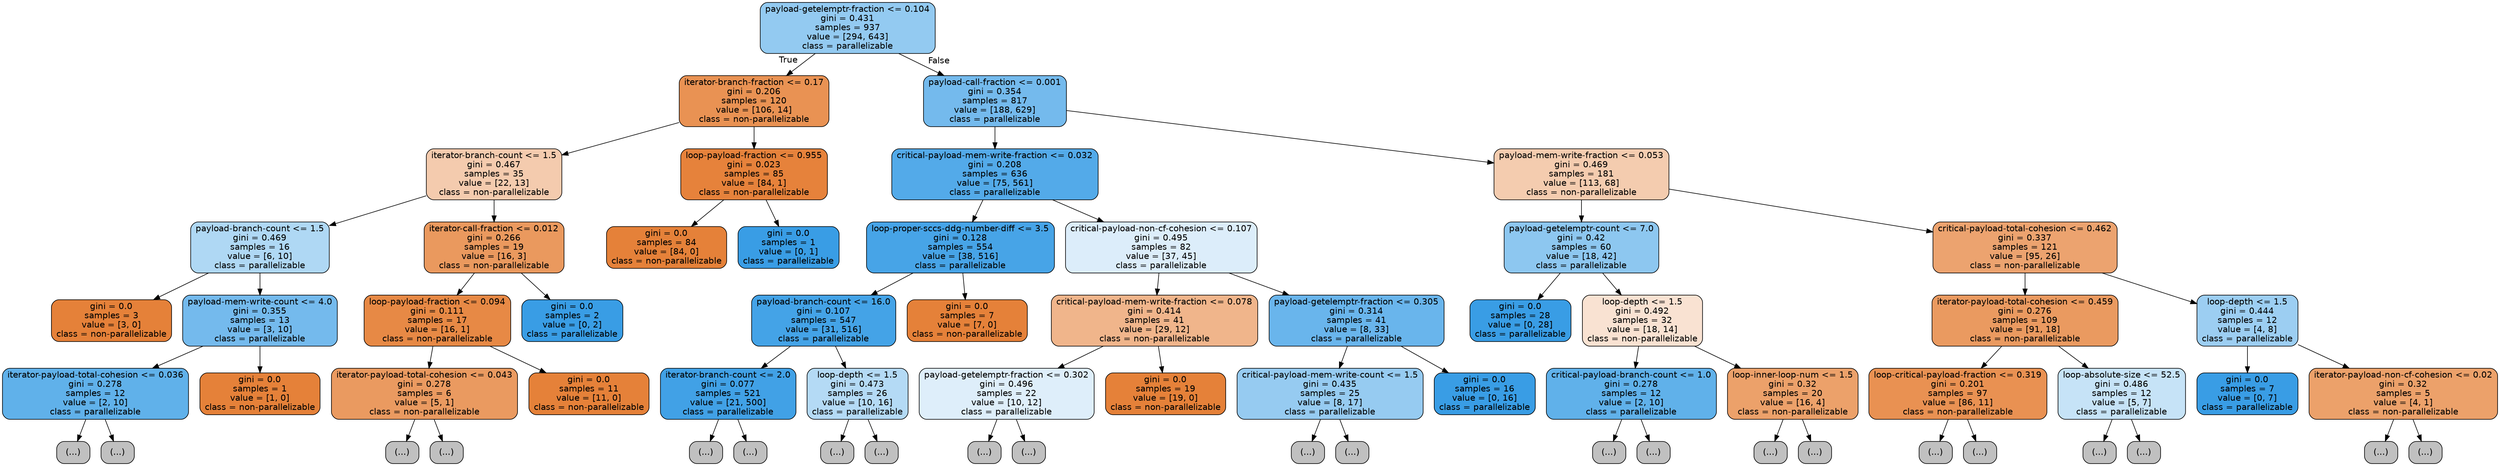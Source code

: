 digraph Tree {
node [shape=box, style="filled, rounded", color="black", fontname=helvetica] ;
edge [fontname=helvetica] ;
0 [label="payload-getelemptr-fraction <= 0.104\ngini = 0.431\nsamples = 937\nvalue = [294, 643]\nclass = parallelizable", fillcolor="#399de58a"] ;
1 [label="iterator-branch-fraction <= 0.17\ngini = 0.206\nsamples = 120\nvalue = [106, 14]\nclass = non-parallelizable", fillcolor="#e58139dd"] ;
0 -> 1 [labeldistance=2.5, labelangle=45, headlabel="True"] ;
2 [label="iterator-branch-count <= 1.5\ngini = 0.467\nsamples = 35\nvalue = [22, 13]\nclass = non-parallelizable", fillcolor="#e5813968"] ;
1 -> 2 ;
3 [label="payload-branch-count <= 1.5\ngini = 0.469\nsamples = 16\nvalue = [6, 10]\nclass = parallelizable", fillcolor="#399de566"] ;
2 -> 3 ;
4 [label="gini = 0.0\nsamples = 3\nvalue = [3, 0]\nclass = non-parallelizable", fillcolor="#e58139ff"] ;
3 -> 4 ;
5 [label="payload-mem-write-count <= 4.0\ngini = 0.355\nsamples = 13\nvalue = [3, 10]\nclass = parallelizable", fillcolor="#399de5b3"] ;
3 -> 5 ;
6 [label="iterator-payload-total-cohesion <= 0.036\ngini = 0.278\nsamples = 12\nvalue = [2, 10]\nclass = parallelizable", fillcolor="#399de5cc"] ;
5 -> 6 ;
7 [label="(...)", fillcolor="#C0C0C0"] ;
6 -> 7 ;
8 [label="(...)", fillcolor="#C0C0C0"] ;
6 -> 8 ;
13 [label="gini = 0.0\nsamples = 1\nvalue = [1, 0]\nclass = non-parallelizable", fillcolor="#e58139ff"] ;
5 -> 13 ;
14 [label="iterator-call-fraction <= 0.012\ngini = 0.266\nsamples = 19\nvalue = [16, 3]\nclass = non-parallelizable", fillcolor="#e58139cf"] ;
2 -> 14 ;
15 [label="loop-payload-fraction <= 0.094\ngini = 0.111\nsamples = 17\nvalue = [16, 1]\nclass = non-parallelizable", fillcolor="#e58139ef"] ;
14 -> 15 ;
16 [label="iterator-payload-total-cohesion <= 0.043\ngini = 0.278\nsamples = 6\nvalue = [5, 1]\nclass = non-parallelizable", fillcolor="#e58139cc"] ;
15 -> 16 ;
17 [label="(...)", fillcolor="#C0C0C0"] ;
16 -> 17 ;
18 [label="(...)", fillcolor="#C0C0C0"] ;
16 -> 18 ;
19 [label="gini = 0.0\nsamples = 11\nvalue = [11, 0]\nclass = non-parallelizable", fillcolor="#e58139ff"] ;
15 -> 19 ;
20 [label="gini = 0.0\nsamples = 2\nvalue = [0, 2]\nclass = parallelizable", fillcolor="#399de5ff"] ;
14 -> 20 ;
21 [label="loop-payload-fraction <= 0.955\ngini = 0.023\nsamples = 85\nvalue = [84, 1]\nclass = non-parallelizable", fillcolor="#e58139fc"] ;
1 -> 21 ;
22 [label="gini = 0.0\nsamples = 84\nvalue = [84, 0]\nclass = non-parallelizable", fillcolor="#e58139ff"] ;
21 -> 22 ;
23 [label="gini = 0.0\nsamples = 1\nvalue = [0, 1]\nclass = parallelizable", fillcolor="#399de5ff"] ;
21 -> 23 ;
24 [label="payload-call-fraction <= 0.001\ngini = 0.354\nsamples = 817\nvalue = [188, 629]\nclass = parallelizable", fillcolor="#399de5b3"] ;
0 -> 24 [labeldistance=2.5, labelangle=-45, headlabel="False"] ;
25 [label="critical-payload-mem-write-fraction <= 0.032\ngini = 0.208\nsamples = 636\nvalue = [75, 561]\nclass = parallelizable", fillcolor="#399de5dd"] ;
24 -> 25 ;
26 [label="loop-proper-sccs-ddg-number-diff <= 3.5\ngini = 0.128\nsamples = 554\nvalue = [38, 516]\nclass = parallelizable", fillcolor="#399de5ec"] ;
25 -> 26 ;
27 [label="payload-branch-count <= 16.0\ngini = 0.107\nsamples = 547\nvalue = [31, 516]\nclass = parallelizable", fillcolor="#399de5f0"] ;
26 -> 27 ;
28 [label="iterator-branch-count <= 2.0\ngini = 0.077\nsamples = 521\nvalue = [21, 500]\nclass = parallelizable", fillcolor="#399de5f4"] ;
27 -> 28 ;
29 [label="(...)", fillcolor="#C0C0C0"] ;
28 -> 29 ;
68 [label="(...)", fillcolor="#C0C0C0"] ;
28 -> 68 ;
69 [label="loop-depth <= 1.5\ngini = 0.473\nsamples = 26\nvalue = [10, 16]\nclass = parallelizable", fillcolor="#399de560"] ;
27 -> 69 ;
70 [label="(...)", fillcolor="#C0C0C0"] ;
69 -> 70 ;
71 [label="(...)", fillcolor="#C0C0C0"] ;
69 -> 71 ;
74 [label="gini = 0.0\nsamples = 7\nvalue = [7, 0]\nclass = non-parallelizable", fillcolor="#e58139ff"] ;
26 -> 74 ;
75 [label="critical-payload-non-cf-cohesion <= 0.107\ngini = 0.495\nsamples = 82\nvalue = [37, 45]\nclass = parallelizable", fillcolor="#399de52d"] ;
25 -> 75 ;
76 [label="critical-payload-mem-write-fraction <= 0.078\ngini = 0.414\nsamples = 41\nvalue = [29, 12]\nclass = non-parallelizable", fillcolor="#e5813995"] ;
75 -> 76 ;
77 [label="payload-getelemptr-fraction <= 0.302\ngini = 0.496\nsamples = 22\nvalue = [10, 12]\nclass = parallelizable", fillcolor="#399de52a"] ;
76 -> 77 ;
78 [label="(...)", fillcolor="#C0C0C0"] ;
77 -> 78 ;
83 [label="(...)", fillcolor="#C0C0C0"] ;
77 -> 83 ;
84 [label="gini = 0.0\nsamples = 19\nvalue = [19, 0]\nclass = non-parallelizable", fillcolor="#e58139ff"] ;
76 -> 84 ;
85 [label="payload-getelemptr-fraction <= 0.305\ngini = 0.314\nsamples = 41\nvalue = [8, 33]\nclass = parallelizable", fillcolor="#399de5c1"] ;
75 -> 85 ;
86 [label="critical-payload-mem-write-count <= 1.5\ngini = 0.435\nsamples = 25\nvalue = [8, 17]\nclass = parallelizable", fillcolor="#399de587"] ;
85 -> 86 ;
87 [label="(...)", fillcolor="#C0C0C0"] ;
86 -> 87 ;
96 [label="(...)", fillcolor="#C0C0C0"] ;
86 -> 96 ;
101 [label="gini = 0.0\nsamples = 16\nvalue = [0, 16]\nclass = parallelizable", fillcolor="#399de5ff"] ;
85 -> 101 ;
102 [label="payload-mem-write-fraction <= 0.053\ngini = 0.469\nsamples = 181\nvalue = [113, 68]\nclass = non-parallelizable", fillcolor="#e5813966"] ;
24 -> 102 ;
103 [label="payload-getelemptr-count <= 7.0\ngini = 0.42\nsamples = 60\nvalue = [18, 42]\nclass = parallelizable", fillcolor="#399de592"] ;
102 -> 103 ;
104 [label="gini = 0.0\nsamples = 28\nvalue = [0, 28]\nclass = parallelizable", fillcolor="#399de5ff"] ;
103 -> 104 ;
105 [label="loop-depth <= 1.5\ngini = 0.492\nsamples = 32\nvalue = [18, 14]\nclass = non-parallelizable", fillcolor="#e5813939"] ;
103 -> 105 ;
106 [label="critical-payload-branch-count <= 1.0\ngini = 0.278\nsamples = 12\nvalue = [2, 10]\nclass = parallelizable", fillcolor="#399de5cc"] ;
105 -> 106 ;
107 [label="(...)", fillcolor="#C0C0C0"] ;
106 -> 107 ;
108 [label="(...)", fillcolor="#C0C0C0"] ;
106 -> 108 ;
109 [label="loop-inner-loop-num <= 1.5\ngini = 0.32\nsamples = 20\nvalue = [16, 4]\nclass = non-parallelizable", fillcolor="#e58139bf"] ;
105 -> 109 ;
110 [label="(...)", fillcolor="#C0C0C0"] ;
109 -> 110 ;
111 [label="(...)", fillcolor="#C0C0C0"] ;
109 -> 111 ;
112 [label="critical-payload-total-cohesion <= 0.462\ngini = 0.337\nsamples = 121\nvalue = [95, 26]\nclass = non-parallelizable", fillcolor="#e58139b9"] ;
102 -> 112 ;
113 [label="iterator-payload-total-cohesion <= 0.459\ngini = 0.276\nsamples = 109\nvalue = [91, 18]\nclass = non-parallelizable", fillcolor="#e58139cd"] ;
112 -> 113 ;
114 [label="loop-critical-payload-fraction <= 0.319\ngini = 0.201\nsamples = 97\nvalue = [86, 11]\nclass = non-parallelizable", fillcolor="#e58139de"] ;
113 -> 114 ;
115 [label="(...)", fillcolor="#C0C0C0"] ;
114 -> 115 ;
130 [label="(...)", fillcolor="#C0C0C0"] ;
114 -> 130 ;
133 [label="loop-absolute-size <= 52.5\ngini = 0.486\nsamples = 12\nvalue = [5, 7]\nclass = parallelizable", fillcolor="#399de549"] ;
113 -> 133 ;
134 [label="(...)", fillcolor="#C0C0C0"] ;
133 -> 134 ;
137 [label="(...)", fillcolor="#C0C0C0"] ;
133 -> 137 ;
138 [label="loop-depth <= 1.5\ngini = 0.444\nsamples = 12\nvalue = [4, 8]\nclass = parallelizable", fillcolor="#399de57f"] ;
112 -> 138 ;
139 [label="gini = 0.0\nsamples = 7\nvalue = [0, 7]\nclass = parallelizable", fillcolor="#399de5ff"] ;
138 -> 139 ;
140 [label="iterator-payload-non-cf-cohesion <= 0.02\ngini = 0.32\nsamples = 5\nvalue = [4, 1]\nclass = non-parallelizable", fillcolor="#e58139bf"] ;
138 -> 140 ;
141 [label="(...)", fillcolor="#C0C0C0"] ;
140 -> 141 ;
142 [label="(...)", fillcolor="#C0C0C0"] ;
140 -> 142 ;
}